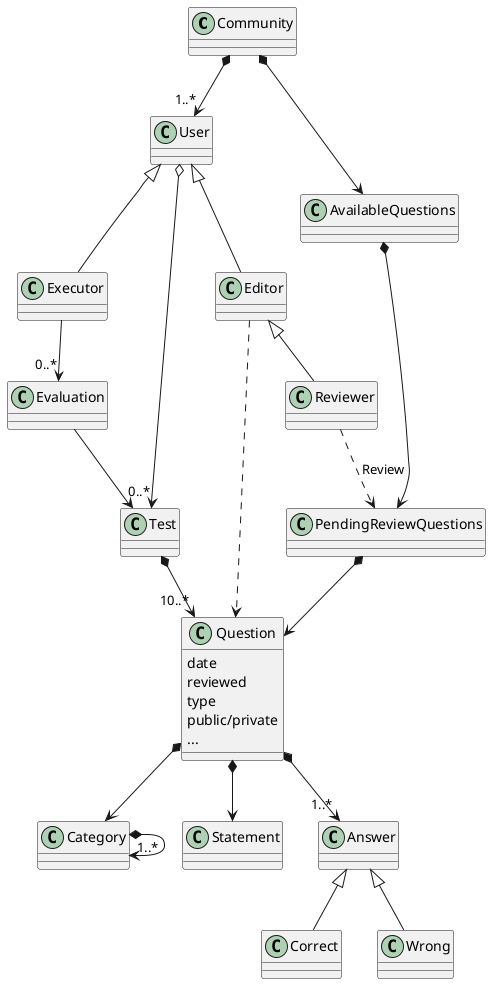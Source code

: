 @startuml OpoTestDomain

class Community

class User

class Reviewer

class Editor 

class Executor

class Evaluation

class Category 

class Test

class PendingReviewQuestions

class AvailableQuestions 

class Question {
    date
    reviewed
    type
    public/private
    ...
}

class Statement

class Answer 

class Correct

Class Wrong


Community *--> "1..*" User
Community *--> AvailableQuestions


User <|-- Editor
Editor <|--  Reviewer
User <|-- Executor

User o--> "0..*" Test
PendingReviewQuestions *--> Question
AvailableQuestions *--> PendingReviewQuestions

Executor --> "0..*" Evaluation
Evaluation --> Test

Editor ..> Question
Reviewer ..> PendingReviewQuestions : Review

Test *--> "10..*" Question
Question *-->   Statement
Question *--> "1..*" Answer
Answer <|-- Correct
Answer <|-- Wrong

Question *--> Category
Category *-->"1..*" Category







